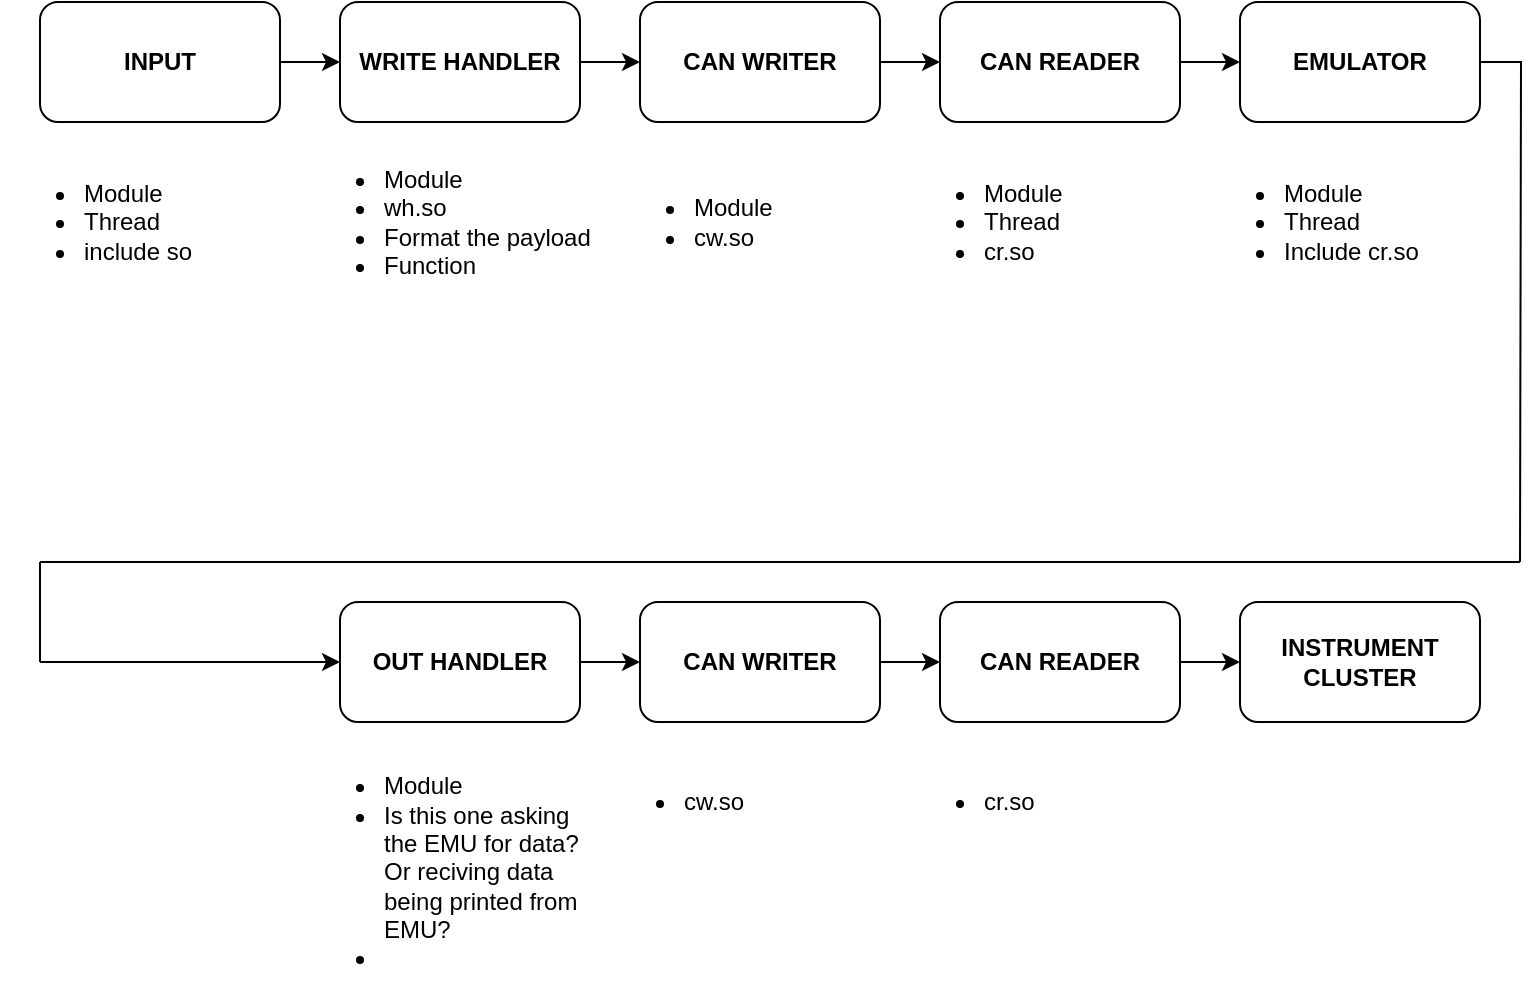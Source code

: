 <mxfile version="12.2.4" pages="1"><diagram id="wAhNbGF-JenLfQJ8aHOV" name="Page-1"><mxGraphModel dx="1068" dy="746" grid="1" gridSize="10" guides="1" tooltips="1" connect="1" arrows="1" fold="1" page="1" pageScale="1" pageWidth="850" pageHeight="1100" math="0" shadow="0"><root><mxCell id="0"/><mxCell id="1" parent="0"/><mxCell id="19" style="edgeStyle=orthogonalEdgeStyle;rounded=0;orthogonalLoop=1;jettySize=auto;html=1;exitX=1;exitY=0.5;exitDx=0;exitDy=0;entryX=0;entryY=0.5;entryDx=0;entryDy=0;" parent="1" source="3" target="8" edge="1"><mxGeometry relative="1" as="geometry"/></mxCell><mxCell id="3" value="&lt;b&gt;WRITE HANDLER&lt;br&gt;&lt;/b&gt;" style="rounded=1;whiteSpace=wrap;html=1;" parent="1" vertex="1"><mxGeometry x="190" y="70" width="120" height="60" as="geometry"/></mxCell><mxCell id="5" value="&lt;ul&gt;&lt;li&gt;Module&lt;/li&gt;&lt;li&gt;Thread&lt;/li&gt;&lt;li&gt;include so&lt;/li&gt;&lt;/ul&gt;" style="text;html=1;strokeColor=none;fillColor=none;align=left;verticalAlign=middle;whiteSpace=wrap;rounded=0;" parent="1" vertex="1"><mxGeometry x="20" y="140" width="120" height="80" as="geometry"/></mxCell><mxCell id="18" style="edgeStyle=orthogonalEdgeStyle;rounded=0;orthogonalLoop=1;jettySize=auto;html=1;exitX=1;exitY=0.5;exitDx=0;exitDy=0;entryX=0;entryY=0.5;entryDx=0;entryDy=0;" parent="1" source="6" target="3" edge="1"><mxGeometry relative="1" as="geometry"/></mxCell><mxCell id="6" value="&lt;b&gt;INPUT&lt;br&gt;&lt;/b&gt;" style="rounded=1;whiteSpace=wrap;html=1;" parent="1" vertex="1"><mxGeometry x="40" y="70" width="120" height="60" as="geometry"/></mxCell><mxCell id="7" value="&lt;ul&gt;&lt;li&gt;Module&lt;/li&gt;&lt;li&gt;wh.so&lt;/li&gt;&lt;li&gt;Format the payload&lt;/li&gt;&lt;li&gt;Function&amp;nbsp;&lt;/li&gt;&lt;/ul&gt;" style="text;html=1;strokeColor=none;fillColor=none;align=left;verticalAlign=middle;whiteSpace=wrap;rounded=0;" parent="1" vertex="1"><mxGeometry x="170" y="140" width="150" height="80" as="geometry"/></mxCell><mxCell id="20" style="edgeStyle=orthogonalEdgeStyle;rounded=0;orthogonalLoop=1;jettySize=auto;html=1;exitX=1;exitY=0.5;exitDx=0;exitDy=0;entryX=0;entryY=0.5;entryDx=0;entryDy=0;" parent="1" source="8" target="10" edge="1"><mxGeometry relative="1" as="geometry"/></mxCell><mxCell id="8" value="&lt;b&gt;CAN WRITER&lt;br&gt;&lt;/b&gt;" style="rounded=1;whiteSpace=wrap;html=1;" parent="1" vertex="1"><mxGeometry x="340" y="70" width="120" height="60" as="geometry"/></mxCell><mxCell id="22" style="edgeStyle=orthogonalEdgeStyle;rounded=0;orthogonalLoop=1;jettySize=auto;html=1;exitX=1;exitY=0.5;exitDx=0;exitDy=0;endArrow=none;endFill=0;" parent="1" source="9" edge="1"><mxGeometry relative="1" as="geometry"><mxPoint x="780" y="350" as="targetPoint"/></mxGeometry></mxCell><mxCell id="9" value="&lt;b&gt;EMULATOR&lt;br&gt;&lt;/b&gt;" style="rounded=1;whiteSpace=wrap;html=1;" parent="1" vertex="1"><mxGeometry x="640" y="70" width="120" height="60" as="geometry"/></mxCell><mxCell id="21" style="edgeStyle=orthogonalEdgeStyle;rounded=0;orthogonalLoop=1;jettySize=auto;html=1;exitX=1;exitY=0.5;exitDx=0;exitDy=0;entryX=0;entryY=0.5;entryDx=0;entryDy=0;" parent="1" source="10" target="9" edge="1"><mxGeometry relative="1" as="geometry"/></mxCell><mxCell id="10" value="&lt;b&gt;CAN READER&lt;br&gt;&lt;/b&gt;" style="rounded=1;whiteSpace=wrap;html=1;" parent="1" vertex="1"><mxGeometry x="490" y="70" width="120" height="60" as="geometry"/></mxCell><mxCell id="27" style="edgeStyle=orthogonalEdgeStyle;rounded=0;orthogonalLoop=1;jettySize=auto;html=1;exitX=1;exitY=0.5;exitDx=0;exitDy=0;entryX=0;entryY=0.5;entryDx=0;entryDy=0;endArrow=classic;endFill=1;" parent="1" source="11" target="13" edge="1"><mxGeometry relative="1" as="geometry"/></mxCell><mxCell id="11" value="&lt;b&gt;OUT HANDLER&lt;br&gt;&lt;/b&gt;" style="rounded=1;whiteSpace=wrap;html=1;" parent="1" vertex="1"><mxGeometry x="190" y="370" width="120" height="60" as="geometry"/></mxCell><mxCell id="28" style="edgeStyle=orthogonalEdgeStyle;rounded=0;orthogonalLoop=1;jettySize=auto;html=1;exitX=1;exitY=0.5;exitDx=0;exitDy=0;entryX=0;entryY=0.5;entryDx=0;entryDy=0;endArrow=classic;endFill=1;" parent="1" source="13" target="14" edge="1"><mxGeometry relative="1" as="geometry"/></mxCell><mxCell id="13" value="&lt;b&gt;CAN WRITER&lt;br&gt;&lt;/b&gt;" style="rounded=1;whiteSpace=wrap;html=1;" parent="1" vertex="1"><mxGeometry x="340" y="370" width="120" height="60" as="geometry"/></mxCell><mxCell id="29" style="edgeStyle=orthogonalEdgeStyle;rounded=0;orthogonalLoop=1;jettySize=auto;html=1;exitX=1;exitY=0.5;exitDx=0;exitDy=0;entryX=0;entryY=0.5;entryDx=0;entryDy=0;endArrow=classic;endFill=1;" parent="1" source="14" target="26" edge="1"><mxGeometry relative="1" as="geometry"/></mxCell><mxCell id="14" value="&lt;b&gt;CAN READER&lt;br&gt;&lt;/b&gt;" style="rounded=1;whiteSpace=wrap;html=1;" parent="1" vertex="1"><mxGeometry x="490" y="370" width="120" height="60" as="geometry"/></mxCell><mxCell id="23" value="" style="endArrow=none;html=1;" parent="1" edge="1"><mxGeometry width="50" height="50" relative="1" as="geometry"><mxPoint x="40" y="350" as="sourcePoint"/><mxPoint x="780" y="350" as="targetPoint"/></mxGeometry></mxCell><mxCell id="24" value="" style="endArrow=none;html=1;" parent="1" edge="1"><mxGeometry width="50" height="50" relative="1" as="geometry"><mxPoint x="40" y="400" as="sourcePoint"/><mxPoint x="40" y="350" as="targetPoint"/></mxGeometry></mxCell><mxCell id="25" value="" style="endArrow=classic;html=1;entryX=0;entryY=0.5;entryDx=0;entryDy=0;" parent="1" target="11" edge="1"><mxGeometry width="50" height="50" relative="1" as="geometry"><mxPoint x="40" y="400" as="sourcePoint"/><mxPoint x="70" y="450" as="targetPoint"/></mxGeometry></mxCell><mxCell id="26" value="&lt;b&gt;INSTRUMENT CLUSTER&lt;br&gt;&lt;/b&gt;" style="rounded=1;whiteSpace=wrap;html=1;" parent="1" vertex="1"><mxGeometry x="640" y="370" width="120" height="60" as="geometry"/></mxCell><mxCell id="30" value="&lt;ul&gt;&lt;li&gt;Module&lt;/li&gt;&lt;li&gt;cw.so&lt;/li&gt;&lt;/ul&gt;" style="text;html=1;strokeColor=none;fillColor=none;align=left;verticalAlign=middle;whiteSpace=wrap;rounded=0;" parent="1" vertex="1"><mxGeometry x="325" y="140" width="150" height="80" as="geometry"/></mxCell><mxCell id="31" value="&lt;ul&gt;&lt;li&gt;Module&lt;/li&gt;&lt;li&gt;Thread&lt;/li&gt;&lt;li&gt;cr.so&lt;/li&gt;&lt;/ul&gt;" style="text;html=1;strokeColor=none;fillColor=none;align=left;verticalAlign=middle;whiteSpace=wrap;rounded=0;" parent="1" vertex="1"><mxGeometry x="470" y="140" width="150" height="80" as="geometry"/></mxCell><mxCell id="32" value="&lt;ul&gt;&lt;li&gt;Module&lt;/li&gt;&lt;li&gt;Thread&lt;/li&gt;&lt;li&gt;Include cr.so&lt;/li&gt;&lt;/ul&gt;" style="text;html=1;strokeColor=none;fillColor=none;align=left;verticalAlign=middle;whiteSpace=wrap;rounded=0;" parent="1" vertex="1"><mxGeometry x="620" y="140" width="150" height="80" as="geometry"/></mxCell><mxCell id="33" value="&lt;ul&gt;&lt;li&gt;Module&lt;/li&gt;&lt;li&gt;Is this one asking the EMU for data? Or reciving data being printed from EMU?&lt;/li&gt;&lt;li&gt;&lt;br&gt;&lt;/li&gt;&lt;/ul&gt;" style="text;html=1;strokeColor=none;fillColor=none;align=left;verticalAlign=middle;whiteSpace=wrap;rounded=0;" parent="1" vertex="1"><mxGeometry x="170" y="450" width="150" height="110" as="geometry"/></mxCell><mxCell id="34" value="&lt;ul&gt;&lt;li&gt;cw.so&lt;/li&gt;&lt;/ul&gt;" style="text;html=1;strokeColor=none;fillColor=none;align=left;verticalAlign=middle;whiteSpace=wrap;rounded=0;" parent="1" vertex="1"><mxGeometry x="320" y="430" width="150" height="80" as="geometry"/></mxCell><mxCell id="35" value="&lt;ul&gt;&lt;li&gt;cr.so&lt;/li&gt;&lt;/ul&gt;" style="text;html=1;strokeColor=none;fillColor=none;align=left;verticalAlign=middle;whiteSpace=wrap;rounded=0;" parent="1" vertex="1"><mxGeometry x="470" y="430" width="150" height="80" as="geometry"/></mxCell></root></mxGraphModel></diagram></mxfile>